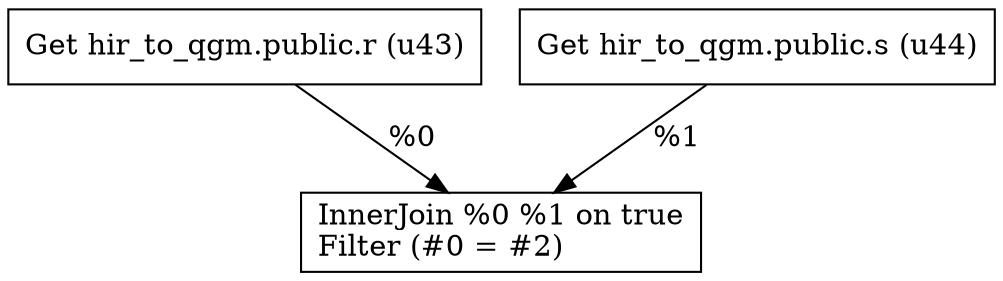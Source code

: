 digraph G {
    node0 [shape = record, label="Get hir_to_qgm.public.r (u43)\l"]
    node1 [shape = record, label="Get hir_to_qgm.public.s (u44)\l"]
    node2 [shape = record, label="InnerJoin %0 %1 on true\lFilter (#0 = #2)\l"]
    node1 -> node2 [label = "%1\l"]
    node0 -> node2 [label = "%0\l"]
}

